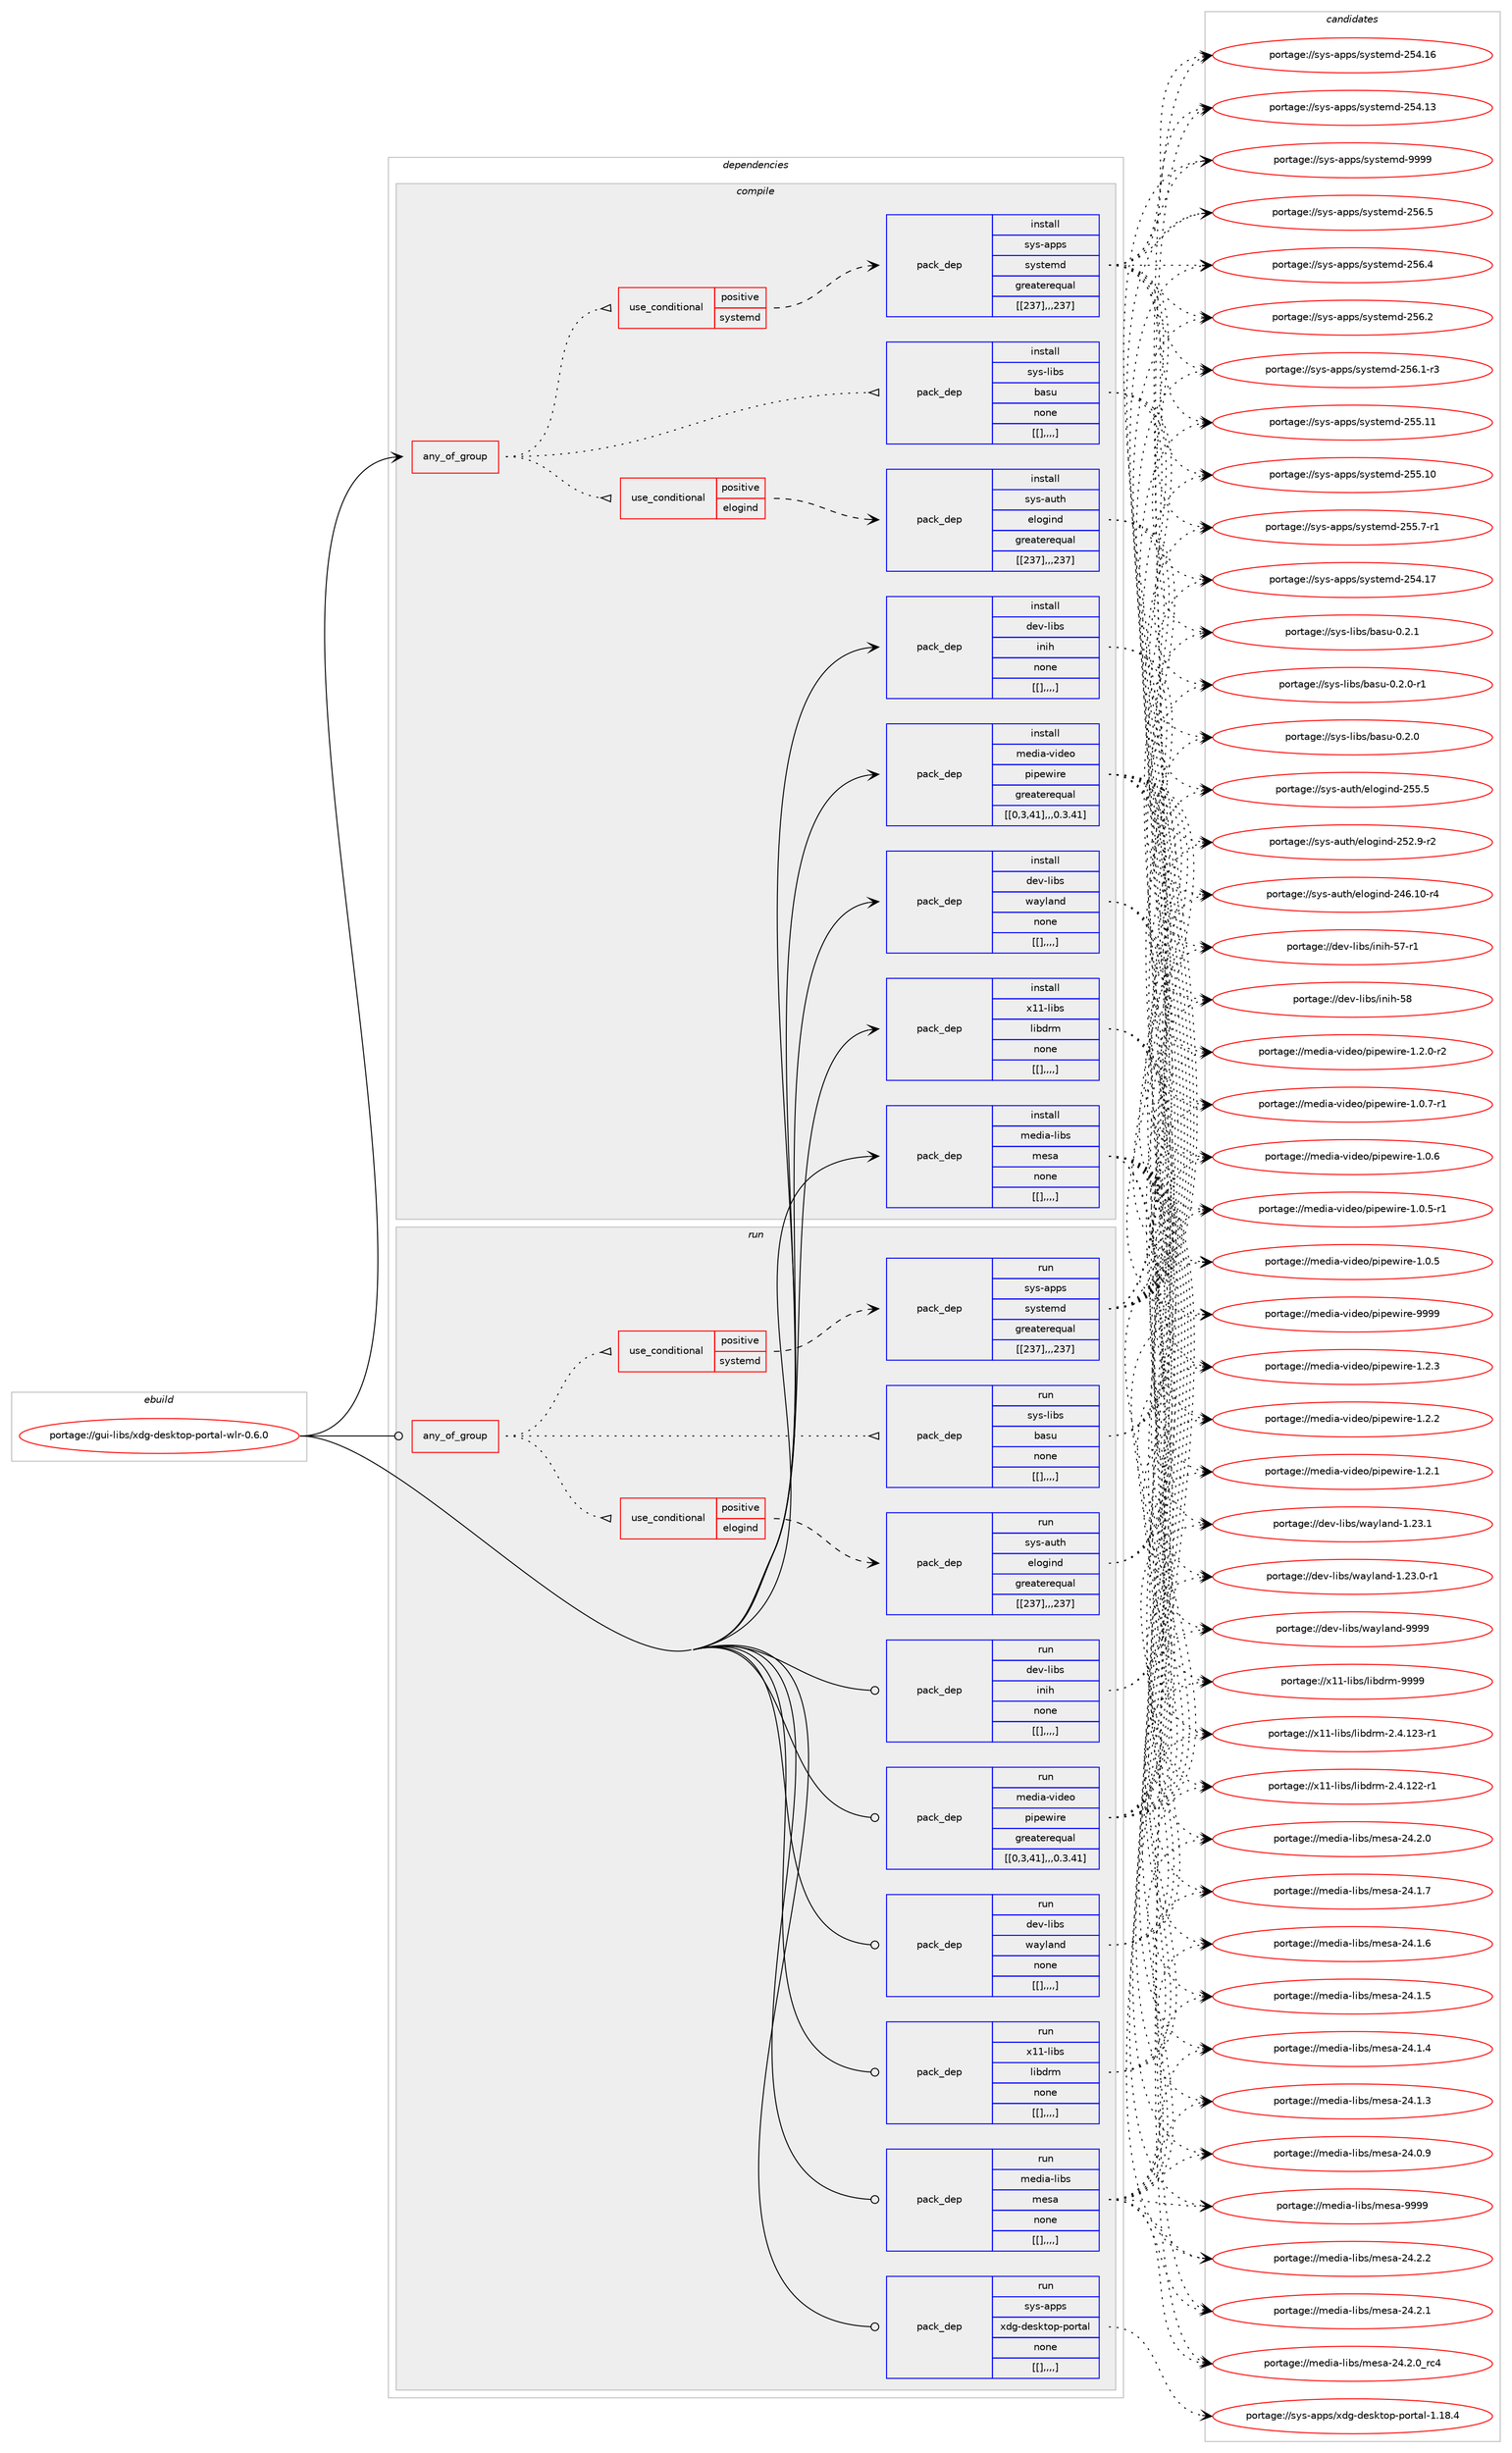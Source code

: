 digraph prolog {

# *************
# Graph options
# *************

newrank=true;
concentrate=true;
compound=true;
graph [rankdir=LR,fontname=Helvetica,fontsize=10,ranksep=1.5];#, ranksep=2.5, nodesep=0.2];
edge  [arrowhead=vee];
node  [fontname=Helvetica,fontsize=10];

# **********
# The ebuild
# **********

subgraph cluster_leftcol {
color=gray;
label=<<i>ebuild</i>>;
id [label="portage://gui-libs/xdg-desktop-portal-wlr-0.6.0", color=red, width=4, href="../gui-libs/xdg-desktop-portal-wlr-0.6.0.svg"];
}

# ****************
# The dependencies
# ****************

subgraph cluster_midcol {
color=gray;
label=<<i>dependencies</i>>;
subgraph cluster_compile {
fillcolor="#eeeeee";
style=filled;
label=<<i>compile</i>>;
subgraph any1407 {
dependency249140 [label=<<TABLE BORDER="0" CELLBORDER="1" CELLSPACING="0" CELLPADDING="4"><TR><TD CELLPADDING="10">any_of_group</TD></TR></TABLE>>, shape=none, color=red];subgraph cond68552 {
dependency249141 [label=<<TABLE BORDER="0" CELLBORDER="1" CELLSPACING="0" CELLPADDING="4"><TR><TD ROWSPAN="3" CELLPADDING="10">use_conditional</TD></TR><TR><TD>positive</TD></TR><TR><TD>systemd</TD></TR></TABLE>>, shape=none, color=red];
subgraph pack179021 {
dependency249142 [label=<<TABLE BORDER="0" CELLBORDER="1" CELLSPACING="0" CELLPADDING="4" WIDTH="220"><TR><TD ROWSPAN="6" CELLPADDING="30">pack_dep</TD></TR><TR><TD WIDTH="110">install</TD></TR><TR><TD>sys-apps</TD></TR><TR><TD>systemd</TD></TR><TR><TD>greaterequal</TD></TR><TR><TD>[[237],,,237]</TD></TR></TABLE>>, shape=none, color=blue];
}
dependency249141:e -> dependency249142:w [weight=20,style="dashed",arrowhead="vee"];
}
dependency249140:e -> dependency249141:w [weight=20,style="dotted",arrowhead="oinv"];
subgraph cond68553 {
dependency249143 [label=<<TABLE BORDER="0" CELLBORDER="1" CELLSPACING="0" CELLPADDING="4"><TR><TD ROWSPAN="3" CELLPADDING="10">use_conditional</TD></TR><TR><TD>positive</TD></TR><TR><TD>elogind</TD></TR></TABLE>>, shape=none, color=red];
subgraph pack179022 {
dependency249144 [label=<<TABLE BORDER="0" CELLBORDER="1" CELLSPACING="0" CELLPADDING="4" WIDTH="220"><TR><TD ROWSPAN="6" CELLPADDING="30">pack_dep</TD></TR><TR><TD WIDTH="110">install</TD></TR><TR><TD>sys-auth</TD></TR><TR><TD>elogind</TD></TR><TR><TD>greaterequal</TD></TR><TR><TD>[[237],,,237]</TD></TR></TABLE>>, shape=none, color=blue];
}
dependency249143:e -> dependency249144:w [weight=20,style="dashed",arrowhead="vee"];
}
dependency249140:e -> dependency249143:w [weight=20,style="dotted",arrowhead="oinv"];
subgraph pack179023 {
dependency249145 [label=<<TABLE BORDER="0" CELLBORDER="1" CELLSPACING="0" CELLPADDING="4" WIDTH="220"><TR><TD ROWSPAN="6" CELLPADDING="30">pack_dep</TD></TR><TR><TD WIDTH="110">install</TD></TR><TR><TD>sys-libs</TD></TR><TR><TD>basu</TD></TR><TR><TD>none</TD></TR><TR><TD>[[],,,,]</TD></TR></TABLE>>, shape=none, color=blue];
}
dependency249140:e -> dependency249145:w [weight=20,style="dotted",arrowhead="oinv"];
}
id:e -> dependency249140:w [weight=20,style="solid",arrowhead="vee"];
subgraph pack179024 {
dependency249146 [label=<<TABLE BORDER="0" CELLBORDER="1" CELLSPACING="0" CELLPADDING="4" WIDTH="220"><TR><TD ROWSPAN="6" CELLPADDING="30">pack_dep</TD></TR><TR><TD WIDTH="110">install</TD></TR><TR><TD>dev-libs</TD></TR><TR><TD>inih</TD></TR><TR><TD>none</TD></TR><TR><TD>[[],,,,]</TD></TR></TABLE>>, shape=none, color=blue];
}
id:e -> dependency249146:w [weight=20,style="solid",arrowhead="vee"];
subgraph pack179025 {
dependency249147 [label=<<TABLE BORDER="0" CELLBORDER="1" CELLSPACING="0" CELLPADDING="4" WIDTH="220"><TR><TD ROWSPAN="6" CELLPADDING="30">pack_dep</TD></TR><TR><TD WIDTH="110">install</TD></TR><TR><TD>dev-libs</TD></TR><TR><TD>wayland</TD></TR><TR><TD>none</TD></TR><TR><TD>[[],,,,]</TD></TR></TABLE>>, shape=none, color=blue];
}
id:e -> dependency249147:w [weight=20,style="solid",arrowhead="vee"];
subgraph pack179026 {
dependency249148 [label=<<TABLE BORDER="0" CELLBORDER="1" CELLSPACING="0" CELLPADDING="4" WIDTH="220"><TR><TD ROWSPAN="6" CELLPADDING="30">pack_dep</TD></TR><TR><TD WIDTH="110">install</TD></TR><TR><TD>media-libs</TD></TR><TR><TD>mesa</TD></TR><TR><TD>none</TD></TR><TR><TD>[[],,,,]</TD></TR></TABLE>>, shape=none, color=blue];
}
id:e -> dependency249148:w [weight=20,style="solid",arrowhead="vee"];
subgraph pack179027 {
dependency249149 [label=<<TABLE BORDER="0" CELLBORDER="1" CELLSPACING="0" CELLPADDING="4" WIDTH="220"><TR><TD ROWSPAN="6" CELLPADDING="30">pack_dep</TD></TR><TR><TD WIDTH="110">install</TD></TR><TR><TD>media-video</TD></TR><TR><TD>pipewire</TD></TR><TR><TD>greaterequal</TD></TR><TR><TD>[[0,3,41],,,0.3.41]</TD></TR></TABLE>>, shape=none, color=blue];
}
id:e -> dependency249149:w [weight=20,style="solid",arrowhead="vee"];
subgraph pack179028 {
dependency249150 [label=<<TABLE BORDER="0" CELLBORDER="1" CELLSPACING="0" CELLPADDING="4" WIDTH="220"><TR><TD ROWSPAN="6" CELLPADDING="30">pack_dep</TD></TR><TR><TD WIDTH="110">install</TD></TR><TR><TD>x11-libs</TD></TR><TR><TD>libdrm</TD></TR><TR><TD>none</TD></TR><TR><TD>[[],,,,]</TD></TR></TABLE>>, shape=none, color=blue];
}
id:e -> dependency249150:w [weight=20,style="solid",arrowhead="vee"];
}
subgraph cluster_compileandrun {
fillcolor="#eeeeee";
style=filled;
label=<<i>compile and run</i>>;
}
subgraph cluster_run {
fillcolor="#eeeeee";
style=filled;
label=<<i>run</i>>;
subgraph any1408 {
dependency249151 [label=<<TABLE BORDER="0" CELLBORDER="1" CELLSPACING="0" CELLPADDING="4"><TR><TD CELLPADDING="10">any_of_group</TD></TR></TABLE>>, shape=none, color=red];subgraph cond68554 {
dependency249152 [label=<<TABLE BORDER="0" CELLBORDER="1" CELLSPACING="0" CELLPADDING="4"><TR><TD ROWSPAN="3" CELLPADDING="10">use_conditional</TD></TR><TR><TD>positive</TD></TR><TR><TD>systemd</TD></TR></TABLE>>, shape=none, color=red];
subgraph pack179029 {
dependency249153 [label=<<TABLE BORDER="0" CELLBORDER="1" CELLSPACING="0" CELLPADDING="4" WIDTH="220"><TR><TD ROWSPAN="6" CELLPADDING="30">pack_dep</TD></TR><TR><TD WIDTH="110">run</TD></TR><TR><TD>sys-apps</TD></TR><TR><TD>systemd</TD></TR><TR><TD>greaterequal</TD></TR><TR><TD>[[237],,,237]</TD></TR></TABLE>>, shape=none, color=blue];
}
dependency249152:e -> dependency249153:w [weight=20,style="dashed",arrowhead="vee"];
}
dependency249151:e -> dependency249152:w [weight=20,style="dotted",arrowhead="oinv"];
subgraph cond68555 {
dependency249154 [label=<<TABLE BORDER="0" CELLBORDER="1" CELLSPACING="0" CELLPADDING="4"><TR><TD ROWSPAN="3" CELLPADDING="10">use_conditional</TD></TR><TR><TD>positive</TD></TR><TR><TD>elogind</TD></TR></TABLE>>, shape=none, color=red];
subgraph pack179030 {
dependency249155 [label=<<TABLE BORDER="0" CELLBORDER="1" CELLSPACING="0" CELLPADDING="4" WIDTH="220"><TR><TD ROWSPAN="6" CELLPADDING="30">pack_dep</TD></TR><TR><TD WIDTH="110">run</TD></TR><TR><TD>sys-auth</TD></TR><TR><TD>elogind</TD></TR><TR><TD>greaterequal</TD></TR><TR><TD>[[237],,,237]</TD></TR></TABLE>>, shape=none, color=blue];
}
dependency249154:e -> dependency249155:w [weight=20,style="dashed",arrowhead="vee"];
}
dependency249151:e -> dependency249154:w [weight=20,style="dotted",arrowhead="oinv"];
subgraph pack179031 {
dependency249156 [label=<<TABLE BORDER="0" CELLBORDER="1" CELLSPACING="0" CELLPADDING="4" WIDTH="220"><TR><TD ROWSPAN="6" CELLPADDING="30">pack_dep</TD></TR><TR><TD WIDTH="110">run</TD></TR><TR><TD>sys-libs</TD></TR><TR><TD>basu</TD></TR><TR><TD>none</TD></TR><TR><TD>[[],,,,]</TD></TR></TABLE>>, shape=none, color=blue];
}
dependency249151:e -> dependency249156:w [weight=20,style="dotted",arrowhead="oinv"];
}
id:e -> dependency249151:w [weight=20,style="solid",arrowhead="odot"];
subgraph pack179032 {
dependency249157 [label=<<TABLE BORDER="0" CELLBORDER="1" CELLSPACING="0" CELLPADDING="4" WIDTH="220"><TR><TD ROWSPAN="6" CELLPADDING="30">pack_dep</TD></TR><TR><TD WIDTH="110">run</TD></TR><TR><TD>dev-libs</TD></TR><TR><TD>inih</TD></TR><TR><TD>none</TD></TR><TR><TD>[[],,,,]</TD></TR></TABLE>>, shape=none, color=blue];
}
id:e -> dependency249157:w [weight=20,style="solid",arrowhead="odot"];
subgraph pack179033 {
dependency249158 [label=<<TABLE BORDER="0" CELLBORDER="1" CELLSPACING="0" CELLPADDING="4" WIDTH="220"><TR><TD ROWSPAN="6" CELLPADDING="30">pack_dep</TD></TR><TR><TD WIDTH="110">run</TD></TR><TR><TD>dev-libs</TD></TR><TR><TD>wayland</TD></TR><TR><TD>none</TD></TR><TR><TD>[[],,,,]</TD></TR></TABLE>>, shape=none, color=blue];
}
id:e -> dependency249158:w [weight=20,style="solid",arrowhead="odot"];
subgraph pack179034 {
dependency249159 [label=<<TABLE BORDER="0" CELLBORDER="1" CELLSPACING="0" CELLPADDING="4" WIDTH="220"><TR><TD ROWSPAN="6" CELLPADDING="30">pack_dep</TD></TR><TR><TD WIDTH="110">run</TD></TR><TR><TD>media-libs</TD></TR><TR><TD>mesa</TD></TR><TR><TD>none</TD></TR><TR><TD>[[],,,,]</TD></TR></TABLE>>, shape=none, color=blue];
}
id:e -> dependency249159:w [weight=20,style="solid",arrowhead="odot"];
subgraph pack179035 {
dependency249160 [label=<<TABLE BORDER="0" CELLBORDER="1" CELLSPACING="0" CELLPADDING="4" WIDTH="220"><TR><TD ROWSPAN="6" CELLPADDING="30">pack_dep</TD></TR><TR><TD WIDTH="110">run</TD></TR><TR><TD>media-video</TD></TR><TR><TD>pipewire</TD></TR><TR><TD>greaterequal</TD></TR><TR><TD>[[0,3,41],,,0.3.41]</TD></TR></TABLE>>, shape=none, color=blue];
}
id:e -> dependency249160:w [weight=20,style="solid",arrowhead="odot"];
subgraph pack179036 {
dependency249161 [label=<<TABLE BORDER="0" CELLBORDER="1" CELLSPACING="0" CELLPADDING="4" WIDTH="220"><TR><TD ROWSPAN="6" CELLPADDING="30">pack_dep</TD></TR><TR><TD WIDTH="110">run</TD></TR><TR><TD>sys-apps</TD></TR><TR><TD>xdg-desktop-portal</TD></TR><TR><TD>none</TD></TR><TR><TD>[[],,,,]</TD></TR></TABLE>>, shape=none, color=blue];
}
id:e -> dependency249161:w [weight=20,style="solid",arrowhead="odot"];
subgraph pack179037 {
dependency249162 [label=<<TABLE BORDER="0" CELLBORDER="1" CELLSPACING="0" CELLPADDING="4" WIDTH="220"><TR><TD ROWSPAN="6" CELLPADDING="30">pack_dep</TD></TR><TR><TD WIDTH="110">run</TD></TR><TR><TD>x11-libs</TD></TR><TR><TD>libdrm</TD></TR><TR><TD>none</TD></TR><TR><TD>[[],,,,]</TD></TR></TABLE>>, shape=none, color=blue];
}
id:e -> dependency249162:w [weight=20,style="solid",arrowhead="odot"];
}
}

# **************
# The candidates
# **************

subgraph cluster_choices {
rank=same;
color=gray;
label=<<i>candidates</i>>;

subgraph choice179021 {
color=black;
nodesep=1;
choice1151211154597112112115471151211151161011091004557575757 [label="portage://sys-apps/systemd-9999", color=red, width=4,href="../sys-apps/systemd-9999.svg"];
choice115121115459711211211547115121115116101109100455053544653 [label="portage://sys-apps/systemd-256.5", color=red, width=4,href="../sys-apps/systemd-256.5.svg"];
choice115121115459711211211547115121115116101109100455053544652 [label="portage://sys-apps/systemd-256.4", color=red, width=4,href="../sys-apps/systemd-256.4.svg"];
choice115121115459711211211547115121115116101109100455053544650 [label="portage://sys-apps/systemd-256.2", color=red, width=4,href="../sys-apps/systemd-256.2.svg"];
choice1151211154597112112115471151211151161011091004550535446494511451 [label="portage://sys-apps/systemd-256.1-r3", color=red, width=4,href="../sys-apps/systemd-256.1-r3.svg"];
choice11512111545971121121154711512111511610110910045505353464949 [label="portage://sys-apps/systemd-255.11", color=red, width=4,href="../sys-apps/systemd-255.11.svg"];
choice11512111545971121121154711512111511610110910045505353464948 [label="portage://sys-apps/systemd-255.10", color=red, width=4,href="../sys-apps/systemd-255.10.svg"];
choice1151211154597112112115471151211151161011091004550535346554511449 [label="portage://sys-apps/systemd-255.7-r1", color=red, width=4,href="../sys-apps/systemd-255.7-r1.svg"];
choice11512111545971121121154711512111511610110910045505352464955 [label="portage://sys-apps/systemd-254.17", color=red, width=4,href="../sys-apps/systemd-254.17.svg"];
choice11512111545971121121154711512111511610110910045505352464954 [label="portage://sys-apps/systemd-254.16", color=red, width=4,href="../sys-apps/systemd-254.16.svg"];
choice11512111545971121121154711512111511610110910045505352464951 [label="portage://sys-apps/systemd-254.13", color=red, width=4,href="../sys-apps/systemd-254.13.svg"];
dependency249142:e -> choice1151211154597112112115471151211151161011091004557575757:w [style=dotted,weight="100"];
dependency249142:e -> choice115121115459711211211547115121115116101109100455053544653:w [style=dotted,weight="100"];
dependency249142:e -> choice115121115459711211211547115121115116101109100455053544652:w [style=dotted,weight="100"];
dependency249142:e -> choice115121115459711211211547115121115116101109100455053544650:w [style=dotted,weight="100"];
dependency249142:e -> choice1151211154597112112115471151211151161011091004550535446494511451:w [style=dotted,weight="100"];
dependency249142:e -> choice11512111545971121121154711512111511610110910045505353464949:w [style=dotted,weight="100"];
dependency249142:e -> choice11512111545971121121154711512111511610110910045505353464948:w [style=dotted,weight="100"];
dependency249142:e -> choice1151211154597112112115471151211151161011091004550535346554511449:w [style=dotted,weight="100"];
dependency249142:e -> choice11512111545971121121154711512111511610110910045505352464955:w [style=dotted,weight="100"];
dependency249142:e -> choice11512111545971121121154711512111511610110910045505352464954:w [style=dotted,weight="100"];
dependency249142:e -> choice11512111545971121121154711512111511610110910045505352464951:w [style=dotted,weight="100"];
}
subgraph choice179022 {
color=black;
nodesep=1;
choice115121115459711711610447101108111103105110100455053534653 [label="portage://sys-auth/elogind-255.5", color=red, width=4,href="../sys-auth/elogind-255.5.svg"];
choice1151211154597117116104471011081111031051101004550535046574511450 [label="portage://sys-auth/elogind-252.9-r2", color=red, width=4,href="../sys-auth/elogind-252.9-r2.svg"];
choice115121115459711711610447101108111103105110100455052544649484511452 [label="portage://sys-auth/elogind-246.10-r4", color=red, width=4,href="../sys-auth/elogind-246.10-r4.svg"];
dependency249144:e -> choice115121115459711711610447101108111103105110100455053534653:w [style=dotted,weight="100"];
dependency249144:e -> choice1151211154597117116104471011081111031051101004550535046574511450:w [style=dotted,weight="100"];
dependency249144:e -> choice115121115459711711610447101108111103105110100455052544649484511452:w [style=dotted,weight="100"];
}
subgraph choice179023 {
color=black;
nodesep=1;
choice1151211154510810598115479897115117454846504649 [label="portage://sys-libs/basu-0.2.1", color=red, width=4,href="../sys-libs/basu-0.2.1.svg"];
choice11512111545108105981154798971151174548465046484511449 [label="portage://sys-libs/basu-0.2.0-r1", color=red, width=4,href="../sys-libs/basu-0.2.0-r1.svg"];
choice1151211154510810598115479897115117454846504648 [label="portage://sys-libs/basu-0.2.0", color=red, width=4,href="../sys-libs/basu-0.2.0.svg"];
dependency249145:e -> choice1151211154510810598115479897115117454846504649:w [style=dotted,weight="100"];
dependency249145:e -> choice11512111545108105981154798971151174548465046484511449:w [style=dotted,weight="100"];
dependency249145:e -> choice1151211154510810598115479897115117454846504648:w [style=dotted,weight="100"];
}
subgraph choice179024 {
color=black;
nodesep=1;
choice100101118451081059811547105110105104455356 [label="portage://dev-libs/inih-58", color=red, width=4,href="../dev-libs/inih-58.svg"];
choice1001011184510810598115471051101051044553554511449 [label="portage://dev-libs/inih-57-r1", color=red, width=4,href="../dev-libs/inih-57-r1.svg"];
dependency249146:e -> choice100101118451081059811547105110105104455356:w [style=dotted,weight="100"];
dependency249146:e -> choice1001011184510810598115471051101051044553554511449:w [style=dotted,weight="100"];
}
subgraph choice179025 {
color=black;
nodesep=1;
choice10010111845108105981154711997121108971101004557575757 [label="portage://dev-libs/wayland-9999", color=red, width=4,href="../dev-libs/wayland-9999.svg"];
choice100101118451081059811547119971211089711010045494650514649 [label="portage://dev-libs/wayland-1.23.1", color=red, width=4,href="../dev-libs/wayland-1.23.1.svg"];
choice1001011184510810598115471199712110897110100454946505146484511449 [label="portage://dev-libs/wayland-1.23.0-r1", color=red, width=4,href="../dev-libs/wayland-1.23.0-r1.svg"];
dependency249147:e -> choice10010111845108105981154711997121108971101004557575757:w [style=dotted,weight="100"];
dependency249147:e -> choice100101118451081059811547119971211089711010045494650514649:w [style=dotted,weight="100"];
dependency249147:e -> choice1001011184510810598115471199712110897110100454946505146484511449:w [style=dotted,weight="100"];
}
subgraph choice179026 {
color=black;
nodesep=1;
choice10910110010597451081059811547109101115974557575757 [label="portage://media-libs/mesa-9999", color=red, width=4,href="../media-libs/mesa-9999.svg"];
choice109101100105974510810598115471091011159745505246504650 [label="portage://media-libs/mesa-24.2.2", color=red, width=4,href="../media-libs/mesa-24.2.2.svg"];
choice109101100105974510810598115471091011159745505246504649 [label="portage://media-libs/mesa-24.2.1", color=red, width=4,href="../media-libs/mesa-24.2.1.svg"];
choice109101100105974510810598115471091011159745505246504648951149952 [label="portage://media-libs/mesa-24.2.0_rc4", color=red, width=4,href="../media-libs/mesa-24.2.0_rc4.svg"];
choice109101100105974510810598115471091011159745505246504648 [label="portage://media-libs/mesa-24.2.0", color=red, width=4,href="../media-libs/mesa-24.2.0.svg"];
choice109101100105974510810598115471091011159745505246494655 [label="portage://media-libs/mesa-24.1.7", color=red, width=4,href="../media-libs/mesa-24.1.7.svg"];
choice109101100105974510810598115471091011159745505246494654 [label="portage://media-libs/mesa-24.1.6", color=red, width=4,href="../media-libs/mesa-24.1.6.svg"];
choice109101100105974510810598115471091011159745505246494653 [label="portage://media-libs/mesa-24.1.5", color=red, width=4,href="../media-libs/mesa-24.1.5.svg"];
choice109101100105974510810598115471091011159745505246494652 [label="portage://media-libs/mesa-24.1.4", color=red, width=4,href="../media-libs/mesa-24.1.4.svg"];
choice109101100105974510810598115471091011159745505246494651 [label="portage://media-libs/mesa-24.1.3", color=red, width=4,href="../media-libs/mesa-24.1.3.svg"];
choice109101100105974510810598115471091011159745505246484657 [label="portage://media-libs/mesa-24.0.9", color=red, width=4,href="../media-libs/mesa-24.0.9.svg"];
dependency249148:e -> choice10910110010597451081059811547109101115974557575757:w [style=dotted,weight="100"];
dependency249148:e -> choice109101100105974510810598115471091011159745505246504650:w [style=dotted,weight="100"];
dependency249148:e -> choice109101100105974510810598115471091011159745505246504649:w [style=dotted,weight="100"];
dependency249148:e -> choice109101100105974510810598115471091011159745505246504648951149952:w [style=dotted,weight="100"];
dependency249148:e -> choice109101100105974510810598115471091011159745505246504648:w [style=dotted,weight="100"];
dependency249148:e -> choice109101100105974510810598115471091011159745505246494655:w [style=dotted,weight="100"];
dependency249148:e -> choice109101100105974510810598115471091011159745505246494654:w [style=dotted,weight="100"];
dependency249148:e -> choice109101100105974510810598115471091011159745505246494653:w [style=dotted,weight="100"];
dependency249148:e -> choice109101100105974510810598115471091011159745505246494652:w [style=dotted,weight="100"];
dependency249148:e -> choice109101100105974510810598115471091011159745505246494651:w [style=dotted,weight="100"];
dependency249148:e -> choice109101100105974510810598115471091011159745505246484657:w [style=dotted,weight="100"];
}
subgraph choice179027 {
color=black;
nodesep=1;
choice1091011001059745118105100101111471121051121011191051141014557575757 [label="portage://media-video/pipewire-9999", color=red, width=4,href="../media-video/pipewire-9999.svg"];
choice109101100105974511810510010111147112105112101119105114101454946504651 [label="portage://media-video/pipewire-1.2.3", color=red, width=4,href="../media-video/pipewire-1.2.3.svg"];
choice109101100105974511810510010111147112105112101119105114101454946504650 [label="portage://media-video/pipewire-1.2.2", color=red, width=4,href="../media-video/pipewire-1.2.2.svg"];
choice109101100105974511810510010111147112105112101119105114101454946504649 [label="portage://media-video/pipewire-1.2.1", color=red, width=4,href="../media-video/pipewire-1.2.1.svg"];
choice1091011001059745118105100101111471121051121011191051141014549465046484511450 [label="portage://media-video/pipewire-1.2.0-r2", color=red, width=4,href="../media-video/pipewire-1.2.0-r2.svg"];
choice1091011001059745118105100101111471121051121011191051141014549464846554511449 [label="portage://media-video/pipewire-1.0.7-r1", color=red, width=4,href="../media-video/pipewire-1.0.7-r1.svg"];
choice109101100105974511810510010111147112105112101119105114101454946484654 [label="portage://media-video/pipewire-1.0.6", color=red, width=4,href="../media-video/pipewire-1.0.6.svg"];
choice1091011001059745118105100101111471121051121011191051141014549464846534511449 [label="portage://media-video/pipewire-1.0.5-r1", color=red, width=4,href="../media-video/pipewire-1.0.5-r1.svg"];
choice109101100105974511810510010111147112105112101119105114101454946484653 [label="portage://media-video/pipewire-1.0.5", color=red, width=4,href="../media-video/pipewire-1.0.5.svg"];
dependency249149:e -> choice1091011001059745118105100101111471121051121011191051141014557575757:w [style=dotted,weight="100"];
dependency249149:e -> choice109101100105974511810510010111147112105112101119105114101454946504651:w [style=dotted,weight="100"];
dependency249149:e -> choice109101100105974511810510010111147112105112101119105114101454946504650:w [style=dotted,weight="100"];
dependency249149:e -> choice109101100105974511810510010111147112105112101119105114101454946504649:w [style=dotted,weight="100"];
dependency249149:e -> choice1091011001059745118105100101111471121051121011191051141014549465046484511450:w [style=dotted,weight="100"];
dependency249149:e -> choice1091011001059745118105100101111471121051121011191051141014549464846554511449:w [style=dotted,weight="100"];
dependency249149:e -> choice109101100105974511810510010111147112105112101119105114101454946484654:w [style=dotted,weight="100"];
dependency249149:e -> choice1091011001059745118105100101111471121051121011191051141014549464846534511449:w [style=dotted,weight="100"];
dependency249149:e -> choice109101100105974511810510010111147112105112101119105114101454946484653:w [style=dotted,weight="100"];
}
subgraph choice179028 {
color=black;
nodesep=1;
choice1204949451081059811547108105981001141094557575757 [label="portage://x11-libs/libdrm-9999", color=red, width=4,href="../x11-libs/libdrm-9999.svg"];
choice12049494510810598115471081059810011410945504652464950514511449 [label="portage://x11-libs/libdrm-2.4.123-r1", color=red, width=4,href="../x11-libs/libdrm-2.4.123-r1.svg"];
choice12049494510810598115471081059810011410945504652464950504511449 [label="portage://x11-libs/libdrm-2.4.122-r1", color=red, width=4,href="../x11-libs/libdrm-2.4.122-r1.svg"];
dependency249150:e -> choice1204949451081059811547108105981001141094557575757:w [style=dotted,weight="100"];
dependency249150:e -> choice12049494510810598115471081059810011410945504652464950514511449:w [style=dotted,weight="100"];
dependency249150:e -> choice12049494510810598115471081059810011410945504652464950504511449:w [style=dotted,weight="100"];
}
subgraph choice179029 {
color=black;
nodesep=1;
choice1151211154597112112115471151211151161011091004557575757 [label="portage://sys-apps/systemd-9999", color=red, width=4,href="../sys-apps/systemd-9999.svg"];
choice115121115459711211211547115121115116101109100455053544653 [label="portage://sys-apps/systemd-256.5", color=red, width=4,href="../sys-apps/systemd-256.5.svg"];
choice115121115459711211211547115121115116101109100455053544652 [label="portage://sys-apps/systemd-256.4", color=red, width=4,href="../sys-apps/systemd-256.4.svg"];
choice115121115459711211211547115121115116101109100455053544650 [label="portage://sys-apps/systemd-256.2", color=red, width=4,href="../sys-apps/systemd-256.2.svg"];
choice1151211154597112112115471151211151161011091004550535446494511451 [label="portage://sys-apps/systemd-256.1-r3", color=red, width=4,href="../sys-apps/systemd-256.1-r3.svg"];
choice11512111545971121121154711512111511610110910045505353464949 [label="portage://sys-apps/systemd-255.11", color=red, width=4,href="../sys-apps/systemd-255.11.svg"];
choice11512111545971121121154711512111511610110910045505353464948 [label="portage://sys-apps/systemd-255.10", color=red, width=4,href="../sys-apps/systemd-255.10.svg"];
choice1151211154597112112115471151211151161011091004550535346554511449 [label="portage://sys-apps/systemd-255.7-r1", color=red, width=4,href="../sys-apps/systemd-255.7-r1.svg"];
choice11512111545971121121154711512111511610110910045505352464955 [label="portage://sys-apps/systemd-254.17", color=red, width=4,href="../sys-apps/systemd-254.17.svg"];
choice11512111545971121121154711512111511610110910045505352464954 [label="portage://sys-apps/systemd-254.16", color=red, width=4,href="../sys-apps/systemd-254.16.svg"];
choice11512111545971121121154711512111511610110910045505352464951 [label="portage://sys-apps/systemd-254.13", color=red, width=4,href="../sys-apps/systemd-254.13.svg"];
dependency249153:e -> choice1151211154597112112115471151211151161011091004557575757:w [style=dotted,weight="100"];
dependency249153:e -> choice115121115459711211211547115121115116101109100455053544653:w [style=dotted,weight="100"];
dependency249153:e -> choice115121115459711211211547115121115116101109100455053544652:w [style=dotted,weight="100"];
dependency249153:e -> choice115121115459711211211547115121115116101109100455053544650:w [style=dotted,weight="100"];
dependency249153:e -> choice1151211154597112112115471151211151161011091004550535446494511451:w [style=dotted,weight="100"];
dependency249153:e -> choice11512111545971121121154711512111511610110910045505353464949:w [style=dotted,weight="100"];
dependency249153:e -> choice11512111545971121121154711512111511610110910045505353464948:w [style=dotted,weight="100"];
dependency249153:e -> choice1151211154597112112115471151211151161011091004550535346554511449:w [style=dotted,weight="100"];
dependency249153:e -> choice11512111545971121121154711512111511610110910045505352464955:w [style=dotted,weight="100"];
dependency249153:e -> choice11512111545971121121154711512111511610110910045505352464954:w [style=dotted,weight="100"];
dependency249153:e -> choice11512111545971121121154711512111511610110910045505352464951:w [style=dotted,weight="100"];
}
subgraph choice179030 {
color=black;
nodesep=1;
choice115121115459711711610447101108111103105110100455053534653 [label="portage://sys-auth/elogind-255.5", color=red, width=4,href="../sys-auth/elogind-255.5.svg"];
choice1151211154597117116104471011081111031051101004550535046574511450 [label="portage://sys-auth/elogind-252.9-r2", color=red, width=4,href="../sys-auth/elogind-252.9-r2.svg"];
choice115121115459711711610447101108111103105110100455052544649484511452 [label="portage://sys-auth/elogind-246.10-r4", color=red, width=4,href="../sys-auth/elogind-246.10-r4.svg"];
dependency249155:e -> choice115121115459711711610447101108111103105110100455053534653:w [style=dotted,weight="100"];
dependency249155:e -> choice1151211154597117116104471011081111031051101004550535046574511450:w [style=dotted,weight="100"];
dependency249155:e -> choice115121115459711711610447101108111103105110100455052544649484511452:w [style=dotted,weight="100"];
}
subgraph choice179031 {
color=black;
nodesep=1;
choice1151211154510810598115479897115117454846504649 [label="portage://sys-libs/basu-0.2.1", color=red, width=4,href="../sys-libs/basu-0.2.1.svg"];
choice11512111545108105981154798971151174548465046484511449 [label="portage://sys-libs/basu-0.2.0-r1", color=red, width=4,href="../sys-libs/basu-0.2.0-r1.svg"];
choice1151211154510810598115479897115117454846504648 [label="portage://sys-libs/basu-0.2.0", color=red, width=4,href="../sys-libs/basu-0.2.0.svg"];
dependency249156:e -> choice1151211154510810598115479897115117454846504649:w [style=dotted,weight="100"];
dependency249156:e -> choice11512111545108105981154798971151174548465046484511449:w [style=dotted,weight="100"];
dependency249156:e -> choice1151211154510810598115479897115117454846504648:w [style=dotted,weight="100"];
}
subgraph choice179032 {
color=black;
nodesep=1;
choice100101118451081059811547105110105104455356 [label="portage://dev-libs/inih-58", color=red, width=4,href="../dev-libs/inih-58.svg"];
choice1001011184510810598115471051101051044553554511449 [label="portage://dev-libs/inih-57-r1", color=red, width=4,href="../dev-libs/inih-57-r1.svg"];
dependency249157:e -> choice100101118451081059811547105110105104455356:w [style=dotted,weight="100"];
dependency249157:e -> choice1001011184510810598115471051101051044553554511449:w [style=dotted,weight="100"];
}
subgraph choice179033 {
color=black;
nodesep=1;
choice10010111845108105981154711997121108971101004557575757 [label="portage://dev-libs/wayland-9999", color=red, width=4,href="../dev-libs/wayland-9999.svg"];
choice100101118451081059811547119971211089711010045494650514649 [label="portage://dev-libs/wayland-1.23.1", color=red, width=4,href="../dev-libs/wayland-1.23.1.svg"];
choice1001011184510810598115471199712110897110100454946505146484511449 [label="portage://dev-libs/wayland-1.23.0-r1", color=red, width=4,href="../dev-libs/wayland-1.23.0-r1.svg"];
dependency249158:e -> choice10010111845108105981154711997121108971101004557575757:w [style=dotted,weight="100"];
dependency249158:e -> choice100101118451081059811547119971211089711010045494650514649:w [style=dotted,weight="100"];
dependency249158:e -> choice1001011184510810598115471199712110897110100454946505146484511449:w [style=dotted,weight="100"];
}
subgraph choice179034 {
color=black;
nodesep=1;
choice10910110010597451081059811547109101115974557575757 [label="portage://media-libs/mesa-9999", color=red, width=4,href="../media-libs/mesa-9999.svg"];
choice109101100105974510810598115471091011159745505246504650 [label="portage://media-libs/mesa-24.2.2", color=red, width=4,href="../media-libs/mesa-24.2.2.svg"];
choice109101100105974510810598115471091011159745505246504649 [label="portage://media-libs/mesa-24.2.1", color=red, width=4,href="../media-libs/mesa-24.2.1.svg"];
choice109101100105974510810598115471091011159745505246504648951149952 [label="portage://media-libs/mesa-24.2.0_rc4", color=red, width=4,href="../media-libs/mesa-24.2.0_rc4.svg"];
choice109101100105974510810598115471091011159745505246504648 [label="portage://media-libs/mesa-24.2.0", color=red, width=4,href="../media-libs/mesa-24.2.0.svg"];
choice109101100105974510810598115471091011159745505246494655 [label="portage://media-libs/mesa-24.1.7", color=red, width=4,href="../media-libs/mesa-24.1.7.svg"];
choice109101100105974510810598115471091011159745505246494654 [label="portage://media-libs/mesa-24.1.6", color=red, width=4,href="../media-libs/mesa-24.1.6.svg"];
choice109101100105974510810598115471091011159745505246494653 [label="portage://media-libs/mesa-24.1.5", color=red, width=4,href="../media-libs/mesa-24.1.5.svg"];
choice109101100105974510810598115471091011159745505246494652 [label="portage://media-libs/mesa-24.1.4", color=red, width=4,href="../media-libs/mesa-24.1.4.svg"];
choice109101100105974510810598115471091011159745505246494651 [label="portage://media-libs/mesa-24.1.3", color=red, width=4,href="../media-libs/mesa-24.1.3.svg"];
choice109101100105974510810598115471091011159745505246484657 [label="portage://media-libs/mesa-24.0.9", color=red, width=4,href="../media-libs/mesa-24.0.9.svg"];
dependency249159:e -> choice10910110010597451081059811547109101115974557575757:w [style=dotted,weight="100"];
dependency249159:e -> choice109101100105974510810598115471091011159745505246504650:w [style=dotted,weight="100"];
dependency249159:e -> choice109101100105974510810598115471091011159745505246504649:w [style=dotted,weight="100"];
dependency249159:e -> choice109101100105974510810598115471091011159745505246504648951149952:w [style=dotted,weight="100"];
dependency249159:e -> choice109101100105974510810598115471091011159745505246504648:w [style=dotted,weight="100"];
dependency249159:e -> choice109101100105974510810598115471091011159745505246494655:w [style=dotted,weight="100"];
dependency249159:e -> choice109101100105974510810598115471091011159745505246494654:w [style=dotted,weight="100"];
dependency249159:e -> choice109101100105974510810598115471091011159745505246494653:w [style=dotted,weight="100"];
dependency249159:e -> choice109101100105974510810598115471091011159745505246494652:w [style=dotted,weight="100"];
dependency249159:e -> choice109101100105974510810598115471091011159745505246494651:w [style=dotted,weight="100"];
dependency249159:e -> choice109101100105974510810598115471091011159745505246484657:w [style=dotted,weight="100"];
}
subgraph choice179035 {
color=black;
nodesep=1;
choice1091011001059745118105100101111471121051121011191051141014557575757 [label="portage://media-video/pipewire-9999", color=red, width=4,href="../media-video/pipewire-9999.svg"];
choice109101100105974511810510010111147112105112101119105114101454946504651 [label="portage://media-video/pipewire-1.2.3", color=red, width=4,href="../media-video/pipewire-1.2.3.svg"];
choice109101100105974511810510010111147112105112101119105114101454946504650 [label="portage://media-video/pipewire-1.2.2", color=red, width=4,href="../media-video/pipewire-1.2.2.svg"];
choice109101100105974511810510010111147112105112101119105114101454946504649 [label="portage://media-video/pipewire-1.2.1", color=red, width=4,href="../media-video/pipewire-1.2.1.svg"];
choice1091011001059745118105100101111471121051121011191051141014549465046484511450 [label="portage://media-video/pipewire-1.2.0-r2", color=red, width=4,href="../media-video/pipewire-1.2.0-r2.svg"];
choice1091011001059745118105100101111471121051121011191051141014549464846554511449 [label="portage://media-video/pipewire-1.0.7-r1", color=red, width=4,href="../media-video/pipewire-1.0.7-r1.svg"];
choice109101100105974511810510010111147112105112101119105114101454946484654 [label="portage://media-video/pipewire-1.0.6", color=red, width=4,href="../media-video/pipewire-1.0.6.svg"];
choice1091011001059745118105100101111471121051121011191051141014549464846534511449 [label="portage://media-video/pipewire-1.0.5-r1", color=red, width=4,href="../media-video/pipewire-1.0.5-r1.svg"];
choice109101100105974511810510010111147112105112101119105114101454946484653 [label="portage://media-video/pipewire-1.0.5", color=red, width=4,href="../media-video/pipewire-1.0.5.svg"];
dependency249160:e -> choice1091011001059745118105100101111471121051121011191051141014557575757:w [style=dotted,weight="100"];
dependency249160:e -> choice109101100105974511810510010111147112105112101119105114101454946504651:w [style=dotted,weight="100"];
dependency249160:e -> choice109101100105974511810510010111147112105112101119105114101454946504650:w [style=dotted,weight="100"];
dependency249160:e -> choice109101100105974511810510010111147112105112101119105114101454946504649:w [style=dotted,weight="100"];
dependency249160:e -> choice1091011001059745118105100101111471121051121011191051141014549465046484511450:w [style=dotted,weight="100"];
dependency249160:e -> choice1091011001059745118105100101111471121051121011191051141014549464846554511449:w [style=dotted,weight="100"];
dependency249160:e -> choice109101100105974511810510010111147112105112101119105114101454946484654:w [style=dotted,weight="100"];
dependency249160:e -> choice1091011001059745118105100101111471121051121011191051141014549464846534511449:w [style=dotted,weight="100"];
dependency249160:e -> choice109101100105974511810510010111147112105112101119105114101454946484653:w [style=dotted,weight="100"];
}
subgraph choice179036 {
color=black;
nodesep=1;
choice11512111545971121121154712010010345100101115107116111112451121111141169710845494649564652 [label="portage://sys-apps/xdg-desktop-portal-1.18.4", color=red, width=4,href="../sys-apps/xdg-desktop-portal-1.18.4.svg"];
dependency249161:e -> choice11512111545971121121154712010010345100101115107116111112451121111141169710845494649564652:w [style=dotted,weight="100"];
}
subgraph choice179037 {
color=black;
nodesep=1;
choice1204949451081059811547108105981001141094557575757 [label="portage://x11-libs/libdrm-9999", color=red, width=4,href="../x11-libs/libdrm-9999.svg"];
choice12049494510810598115471081059810011410945504652464950514511449 [label="portage://x11-libs/libdrm-2.4.123-r1", color=red, width=4,href="../x11-libs/libdrm-2.4.123-r1.svg"];
choice12049494510810598115471081059810011410945504652464950504511449 [label="portage://x11-libs/libdrm-2.4.122-r1", color=red, width=4,href="../x11-libs/libdrm-2.4.122-r1.svg"];
dependency249162:e -> choice1204949451081059811547108105981001141094557575757:w [style=dotted,weight="100"];
dependency249162:e -> choice12049494510810598115471081059810011410945504652464950514511449:w [style=dotted,weight="100"];
dependency249162:e -> choice12049494510810598115471081059810011410945504652464950504511449:w [style=dotted,weight="100"];
}
}

}
